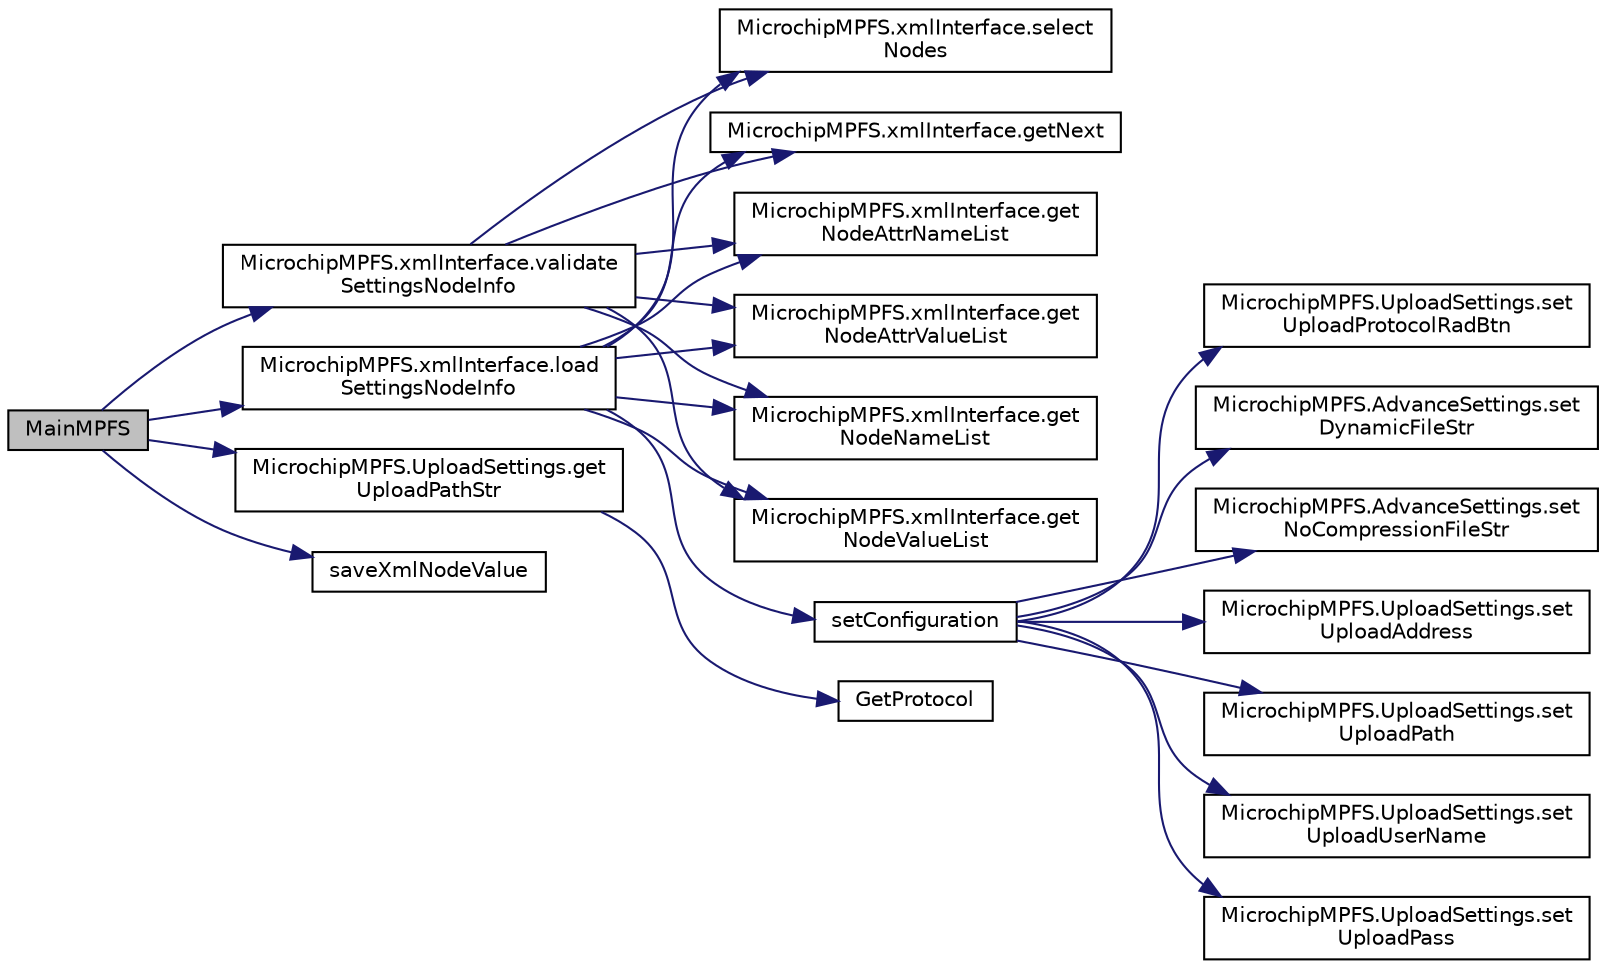 digraph "MainMPFS"
{
  edge [fontname="Helvetica",fontsize="10",labelfontname="Helvetica",labelfontsize="10"];
  node [fontname="Helvetica",fontsize="10",shape=record];
  rankdir="LR";
  Node1 [label="MainMPFS",height=0.2,width=0.4,color="black", fillcolor="grey75", style="filled", fontcolor="black"];
  Node1 -> Node2 [color="midnightblue",fontsize="10",style="solid",fontname="Helvetica"];
  Node2 [label="MicrochipMPFS.xmlInterface.validate\lSettingsNodeInfo",height=0.2,width=0.4,color="black", fillcolor="white", style="filled",URL="$class_microchip_m_p_f_s_1_1xml_interface.html#a94855324cee6a000bb4b527f4ec21ef4"];
  Node2 -> Node3 [color="midnightblue",fontsize="10",style="solid",fontname="Helvetica"];
  Node3 [label="MicrochipMPFS.xmlInterface.select\lNodes",height=0.2,width=0.4,color="black", fillcolor="white", style="filled",URL="$class_microchip_m_p_f_s_1_1xml_interface.html#aec24d6faf0e847d463233ff73d085a5b"];
  Node2 -> Node4 [color="midnightblue",fontsize="10",style="solid",fontname="Helvetica"];
  Node4 [label="MicrochipMPFS.xmlInterface.getNext",height=0.2,width=0.4,color="black", fillcolor="white", style="filled",URL="$class_microchip_m_p_f_s_1_1xml_interface.html#af4d3290d219be38c0880eb406b9b1d86"];
  Node2 -> Node5 [color="midnightblue",fontsize="10",style="solid",fontname="Helvetica"];
  Node5 [label="MicrochipMPFS.xmlInterface.get\lNodeAttrNameList",height=0.2,width=0.4,color="black", fillcolor="white", style="filled",URL="$class_microchip_m_p_f_s_1_1xml_interface.html#a83a068675ad8373054a076f5458450c1"];
  Node2 -> Node6 [color="midnightblue",fontsize="10",style="solid",fontname="Helvetica"];
  Node6 [label="MicrochipMPFS.xmlInterface.get\lNodeAttrValueList",height=0.2,width=0.4,color="black", fillcolor="white", style="filled",URL="$class_microchip_m_p_f_s_1_1xml_interface.html#a208d5ca7198e36197c06eef8cde82e92"];
  Node2 -> Node7 [color="midnightblue",fontsize="10",style="solid",fontname="Helvetica"];
  Node7 [label="MicrochipMPFS.xmlInterface.get\lNodeNameList",height=0.2,width=0.4,color="black", fillcolor="white", style="filled",URL="$class_microchip_m_p_f_s_1_1xml_interface.html#aeed9efa9376bf111f3b16e5fb4f74a22"];
  Node2 -> Node8 [color="midnightblue",fontsize="10",style="solid",fontname="Helvetica"];
  Node8 [label="MicrochipMPFS.xmlInterface.get\lNodeValueList",height=0.2,width=0.4,color="black", fillcolor="white", style="filled",URL="$class_microchip_m_p_f_s_1_1xml_interface.html#abd90c4b2ebc49b4a697fb962f142a89d"];
  Node1 -> Node9 [color="midnightblue",fontsize="10",style="solid",fontname="Helvetica"];
  Node9 [label="MicrochipMPFS.UploadSettings.get\lUploadPathStr",height=0.2,width=0.4,color="black", fillcolor="white", style="filled",URL="$class_microchip_m_p_f_s_1_1_upload_settings.html#ae291d5839bf2ed859bbb259289f1d0b5"];
  Node9 -> Node10 [color="midnightblue",fontsize="10",style="solid",fontname="Helvetica"];
  Node10 [label="GetProtocol",height=0.2,width=0.4,color="black", fillcolor="white", style="filled",URL="$class_microchip_m_p_f_s_1_1_main_m_p_f_s.html#a54a250fc332e2458ac8e6340da7d7d99"];
  Node1 -> Node11 [color="midnightblue",fontsize="10",style="solid",fontname="Helvetica"];
  Node11 [label="MicrochipMPFS.xmlInterface.load\lSettingsNodeInfo",height=0.2,width=0.4,color="black", fillcolor="white", style="filled",URL="$class_microchip_m_p_f_s_1_1xml_interface.html#a8d99bb7eb1df1c831271fd7bc0088e9e"];
  Node11 -> Node3 [color="midnightblue",fontsize="10",style="solid",fontname="Helvetica"];
  Node11 -> Node4 [color="midnightblue",fontsize="10",style="solid",fontname="Helvetica"];
  Node11 -> Node5 [color="midnightblue",fontsize="10",style="solid",fontname="Helvetica"];
  Node11 -> Node6 [color="midnightblue",fontsize="10",style="solid",fontname="Helvetica"];
  Node11 -> Node7 [color="midnightblue",fontsize="10",style="solid",fontname="Helvetica"];
  Node11 -> Node8 [color="midnightblue",fontsize="10",style="solid",fontname="Helvetica"];
  Node11 -> Node12 [color="midnightblue",fontsize="10",style="solid",fontname="Helvetica"];
  Node12 [label="setConfiguration",height=0.2,width=0.4,color="black", fillcolor="white", style="filled",URL="$class_microchip_m_p_f_s_1_1_main_m_p_f_s.html#a19bfdc35f114bedbd3a5d0dc45fa937b"];
  Node12 -> Node13 [color="midnightblue",fontsize="10",style="solid",fontname="Helvetica"];
  Node13 [label="MicrochipMPFS.UploadSettings.set\lUploadProtocolRadBtn",height=0.2,width=0.4,color="black", fillcolor="white", style="filled",URL="$class_microchip_m_p_f_s_1_1_upload_settings.html#aa66a7201ad91c9c9d46f68704342cbb8"];
  Node12 -> Node14 [color="midnightblue",fontsize="10",style="solid",fontname="Helvetica"];
  Node14 [label="MicrochipMPFS.AdvanceSettings.set\lDynamicFileStr",height=0.2,width=0.4,color="black", fillcolor="white", style="filled",URL="$class_microchip_m_p_f_s_1_1_advance_settings.html#a035dfbf2ae6fae22ab9d5ecad9b27e04"];
  Node12 -> Node15 [color="midnightblue",fontsize="10",style="solid",fontname="Helvetica"];
  Node15 [label="MicrochipMPFS.AdvanceSettings.set\lNoCompressionFileStr",height=0.2,width=0.4,color="black", fillcolor="white", style="filled",URL="$class_microchip_m_p_f_s_1_1_advance_settings.html#af5b18766e4273c805a5011f1d463e9f4"];
  Node12 -> Node16 [color="midnightblue",fontsize="10",style="solid",fontname="Helvetica"];
  Node16 [label="MicrochipMPFS.UploadSettings.set\lUploadAddress",height=0.2,width=0.4,color="black", fillcolor="white", style="filled",URL="$class_microchip_m_p_f_s_1_1_upload_settings.html#a6364d6e99d6ae77da46d43bce8789065"];
  Node12 -> Node17 [color="midnightblue",fontsize="10",style="solid",fontname="Helvetica"];
  Node17 [label="MicrochipMPFS.UploadSettings.set\lUploadPath",height=0.2,width=0.4,color="black", fillcolor="white", style="filled",URL="$class_microchip_m_p_f_s_1_1_upload_settings.html#ab7063c8a0099ddcc67856ca791461c2c"];
  Node12 -> Node18 [color="midnightblue",fontsize="10",style="solid",fontname="Helvetica"];
  Node18 [label="MicrochipMPFS.UploadSettings.set\lUploadUserName",height=0.2,width=0.4,color="black", fillcolor="white", style="filled",URL="$class_microchip_m_p_f_s_1_1_upload_settings.html#ac980f345aa54d2f1a8f543051831189d"];
  Node12 -> Node19 [color="midnightblue",fontsize="10",style="solid",fontname="Helvetica"];
  Node19 [label="MicrochipMPFS.UploadSettings.set\lUploadPass",height=0.2,width=0.4,color="black", fillcolor="white", style="filled",URL="$class_microchip_m_p_f_s_1_1_upload_settings.html#ae91a9b256cbc0844ebc6f9f7f192bd90"];
  Node1 -> Node20 [color="midnightblue",fontsize="10",style="solid",fontname="Helvetica"];
  Node20 [label="saveXmlNodeValue",height=0.2,width=0.4,color="black", fillcolor="white", style="filled",URL="$class_microchip_m_p_f_s_1_1_main_m_p_f_s.html#ab8bf30a1dd4e09cd9c02136065ed7f11"];
}
